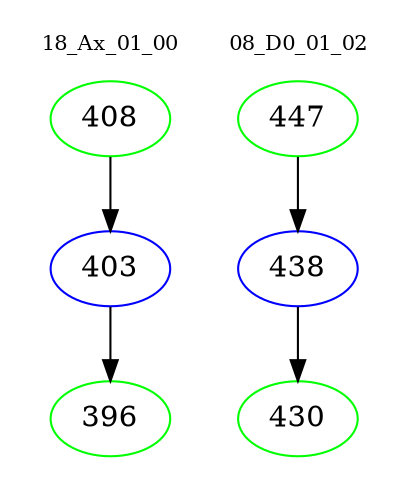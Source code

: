 digraph{
subgraph cluster_0 {
color = white
label = "18_Ax_01_00";
fontsize=10;
T0_408 [label="408", color="green"]
T0_408 -> T0_403 [color="black"]
T0_403 [label="403", color="blue"]
T0_403 -> T0_396 [color="black"]
T0_396 [label="396", color="green"]
}
subgraph cluster_1 {
color = white
label = "08_D0_01_02";
fontsize=10;
T1_447 [label="447", color="green"]
T1_447 -> T1_438 [color="black"]
T1_438 [label="438", color="blue"]
T1_438 -> T1_430 [color="black"]
T1_430 [label="430", color="green"]
}
}
